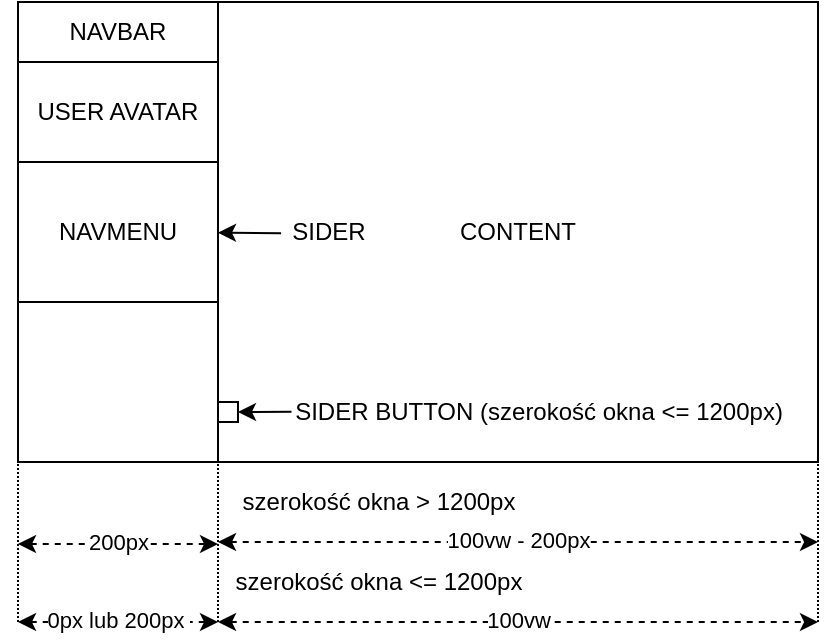 <mxfile version="15.8.3" type="device"><diagram id="tg5HyV3W3btDpBQ3oPki" name="Page-1"><mxGraphModel dx="1802" dy="353" grid="1" gridSize="10" guides="1" tooltips="1" connect="1" arrows="1" fold="1" page="1" pageScale="1" pageWidth="850" pageHeight="1100" math="0" shadow="0"><root><mxCell id="0"/><mxCell id="1" parent="0"/><mxCell id="jRyX-EGK4ol6TysNx3bd-1" value="" style="rounded=0;whiteSpace=wrap;html=1;" vertex="1" parent="1"><mxGeometry width="400" height="230" as="geometry"/></mxCell><mxCell id="jRyX-EGK4ol6TysNx3bd-2" value="" style="rounded=0;whiteSpace=wrap;html=1;" vertex="1" parent="1"><mxGeometry width="100" height="230" as="geometry"/></mxCell><mxCell id="jRyX-EGK4ol6TysNx3bd-3" value="CONTENT" style="rounded=0;whiteSpace=wrap;html=1;" vertex="1" parent="1"><mxGeometry x="100" width="300" height="230" as="geometry"/></mxCell><mxCell id="jRyX-EGK4ol6TysNx3bd-4" value="NAVBAR" style="rounded=0;whiteSpace=wrap;html=1;" vertex="1" parent="1"><mxGeometry width="100" height="30" as="geometry"/></mxCell><mxCell id="jRyX-EGK4ol6TysNx3bd-5" value="USER AVATAR" style="rounded=0;whiteSpace=wrap;html=1;" vertex="1" parent="1"><mxGeometry y="30" width="100" height="50" as="geometry"/></mxCell><mxCell id="jRyX-EGK4ol6TysNx3bd-6" value="NAVMENU" style="rounded=0;whiteSpace=wrap;html=1;" vertex="1" parent="1"><mxGeometry y="80" width="100" height="70" as="geometry"/></mxCell><mxCell id="jRyX-EGK4ol6TysNx3bd-13" value="" style="endArrow=none;html=1;strokeWidth=1;rounded=0;dashed=1;dashPattern=1 1;" edge="1" parent="1"><mxGeometry width="50" height="50" relative="1" as="geometry"><mxPoint x="400" y="310" as="sourcePoint"/><mxPoint x="400" y="230" as="targetPoint"/></mxGeometry></mxCell><mxCell id="jRyX-EGK4ol6TysNx3bd-14" value="" style="endArrow=none;html=1;strokeWidth=1;rounded=0;entryX=0;entryY=1;entryDx=0;entryDy=0;dashed=1;dashPattern=1 1;" edge="1" parent="1" target="jRyX-EGK4ol6TysNx3bd-3"><mxGeometry width="50" height="50" relative="1" as="geometry"><mxPoint x="100" y="310" as="sourcePoint"/><mxPoint x="100" y="240" as="targetPoint"/></mxGeometry></mxCell><mxCell id="jRyX-EGK4ol6TysNx3bd-15" value="" style="endArrow=none;html=1;strokeWidth=1;rounded=0;entryX=0;entryY=1;entryDx=0;entryDy=0;dashed=1;dashPattern=1 1;" edge="1" parent="1" target="jRyX-EGK4ol6TysNx3bd-2"><mxGeometry width="50" height="50" relative="1" as="geometry"><mxPoint y="310" as="sourcePoint"/><mxPoint x="10" y="240" as="targetPoint"/></mxGeometry></mxCell><mxCell id="jRyX-EGK4ol6TysNx3bd-16" value="" style="endArrow=classic;startArrow=classic;html=1;rounded=0;dashed=1;" edge="1" parent="1"><mxGeometry width="50" height="50" relative="1" as="geometry"><mxPoint x="100" y="270" as="sourcePoint"/><mxPoint x="400" y="270" as="targetPoint"/></mxGeometry></mxCell><mxCell id="jRyX-EGK4ol6TysNx3bd-17" value="100vw - 200px" style="edgeLabel;html=1;align=center;verticalAlign=middle;resizable=0;points=[];" vertex="1" connectable="0" parent="jRyX-EGK4ol6TysNx3bd-16"><mxGeometry x="0.094" y="1" relative="1" as="geometry"><mxPoint x="-14" as="offset"/></mxGeometry></mxCell><mxCell id="jRyX-EGK4ol6TysNx3bd-18" value="" style="endArrow=classic;startArrow=classic;html=1;rounded=0;dashed=1;" edge="1" parent="1"><mxGeometry width="50" height="50" relative="1" as="geometry"><mxPoint y="271" as="sourcePoint"/><mxPoint x="100" y="271" as="targetPoint"/></mxGeometry></mxCell><mxCell id="jRyX-EGK4ol6TysNx3bd-19" value="200px" style="edgeLabel;html=1;align=center;verticalAlign=middle;resizable=0;points=[];" vertex="1" connectable="0" parent="jRyX-EGK4ol6TysNx3bd-18"><mxGeometry x="0.094" y="1" relative="1" as="geometry"><mxPoint x="-5" as="offset"/></mxGeometry></mxCell><mxCell id="jRyX-EGK4ol6TysNx3bd-20" value="" style="endArrow=classic;startArrow=classic;html=1;rounded=0;dashed=1;" edge="1" parent="1"><mxGeometry width="50" height="50" relative="1" as="geometry"><mxPoint y="310" as="sourcePoint"/><mxPoint x="100" y="310" as="targetPoint"/></mxGeometry></mxCell><mxCell id="jRyX-EGK4ol6TysNx3bd-21" value="0px lub 200px&amp;nbsp;" style="edgeLabel;html=1;align=center;verticalAlign=middle;resizable=0;points=[];" vertex="1" connectable="0" parent="jRyX-EGK4ol6TysNx3bd-20"><mxGeometry x="0.094" y="1" relative="1" as="geometry"><mxPoint x="-5" as="offset"/></mxGeometry></mxCell><mxCell id="jRyX-EGK4ol6TysNx3bd-22" value="" style="endArrow=classic;startArrow=classic;html=1;rounded=0;dashed=1;" edge="1" parent="1"><mxGeometry width="50" height="50" relative="1" as="geometry"><mxPoint x="100" y="310" as="sourcePoint"/><mxPoint x="400" y="310" as="targetPoint"/></mxGeometry></mxCell><mxCell id="jRyX-EGK4ol6TysNx3bd-23" value="100vw" style="edgeLabel;html=1;align=center;verticalAlign=middle;resizable=0;points=[];" vertex="1" connectable="0" parent="jRyX-EGK4ol6TysNx3bd-22"><mxGeometry x="0.094" y="1" relative="1" as="geometry"><mxPoint x="-14" as="offset"/></mxGeometry></mxCell><mxCell id="jRyX-EGK4ol6TysNx3bd-24" value="SIDER" style="text;html=1;align=center;verticalAlign=middle;resizable=0;points=[];autosize=1;strokeColor=none;fillColor=none;" vertex="1" parent="1"><mxGeometry x="130" y="105" width="50" height="20" as="geometry"/></mxCell><mxCell id="jRyX-EGK4ol6TysNx3bd-25" value="" style="endArrow=classic;html=1;rounded=0;exitX=0.031;exitY=0.529;exitDx=0;exitDy=0;exitPerimeter=0;" edge="1" parent="1" source="jRyX-EGK4ol6TysNx3bd-24" target="jRyX-EGK4ol6TysNx3bd-6"><mxGeometry width="50" height="50" relative="1" as="geometry"><mxPoint x="320" y="220" as="sourcePoint"/><mxPoint x="370" y="170" as="targetPoint"/></mxGeometry></mxCell><mxCell id="jRyX-EGK4ol6TysNx3bd-26" value="szerokość okna &amp;gt; 1200px" style="text;html=1;align=center;verticalAlign=middle;resizable=0;points=[];autosize=1;strokeColor=none;fillColor=none;" vertex="1" parent="1"><mxGeometry x="105" y="240" width="150" height="20" as="geometry"/></mxCell><mxCell id="jRyX-EGK4ol6TysNx3bd-27" value="szerokość okna &amp;lt;= 1200px" style="text;html=1;align=center;verticalAlign=middle;resizable=0;points=[];autosize=1;strokeColor=none;fillColor=none;" vertex="1" parent="1"><mxGeometry x="100" y="280" width="160" height="20" as="geometry"/></mxCell><mxCell id="jRyX-EGK4ol6TysNx3bd-28" value="" style="rounded=0;whiteSpace=wrap;html=1;strokeWidth=1;" vertex="1" parent="1"><mxGeometry x="100" y="200" width="10" height="10" as="geometry"/></mxCell><mxCell id="jRyX-EGK4ol6TysNx3bd-30" value="" style="endArrow=classic;html=1;rounded=0;entryX=1;entryY=0.5;entryDx=0;entryDy=0;exitX=0.026;exitY=0.493;exitDx=0;exitDy=0;exitPerimeter=0;" edge="1" parent="1" source="jRyX-EGK4ol6TysNx3bd-31" target="jRyX-EGK4ol6TysNx3bd-28"><mxGeometry width="50" height="50" relative="1" as="geometry"><mxPoint x="-40" y="205" as="sourcePoint"/><mxPoint x="180" y="180" as="targetPoint"/></mxGeometry></mxCell><mxCell id="jRyX-EGK4ol6TysNx3bd-31" value="SIDER BUTTON (szerokość okna &amp;lt;= 1200px)" style="text;html=1;align=center;verticalAlign=middle;resizable=0;points=[];autosize=1;strokeColor=none;fillColor=none;" vertex="1" parent="1"><mxGeometry x="130" y="195" width="260" height="20" as="geometry"/></mxCell></root></mxGraphModel></diagram></mxfile>